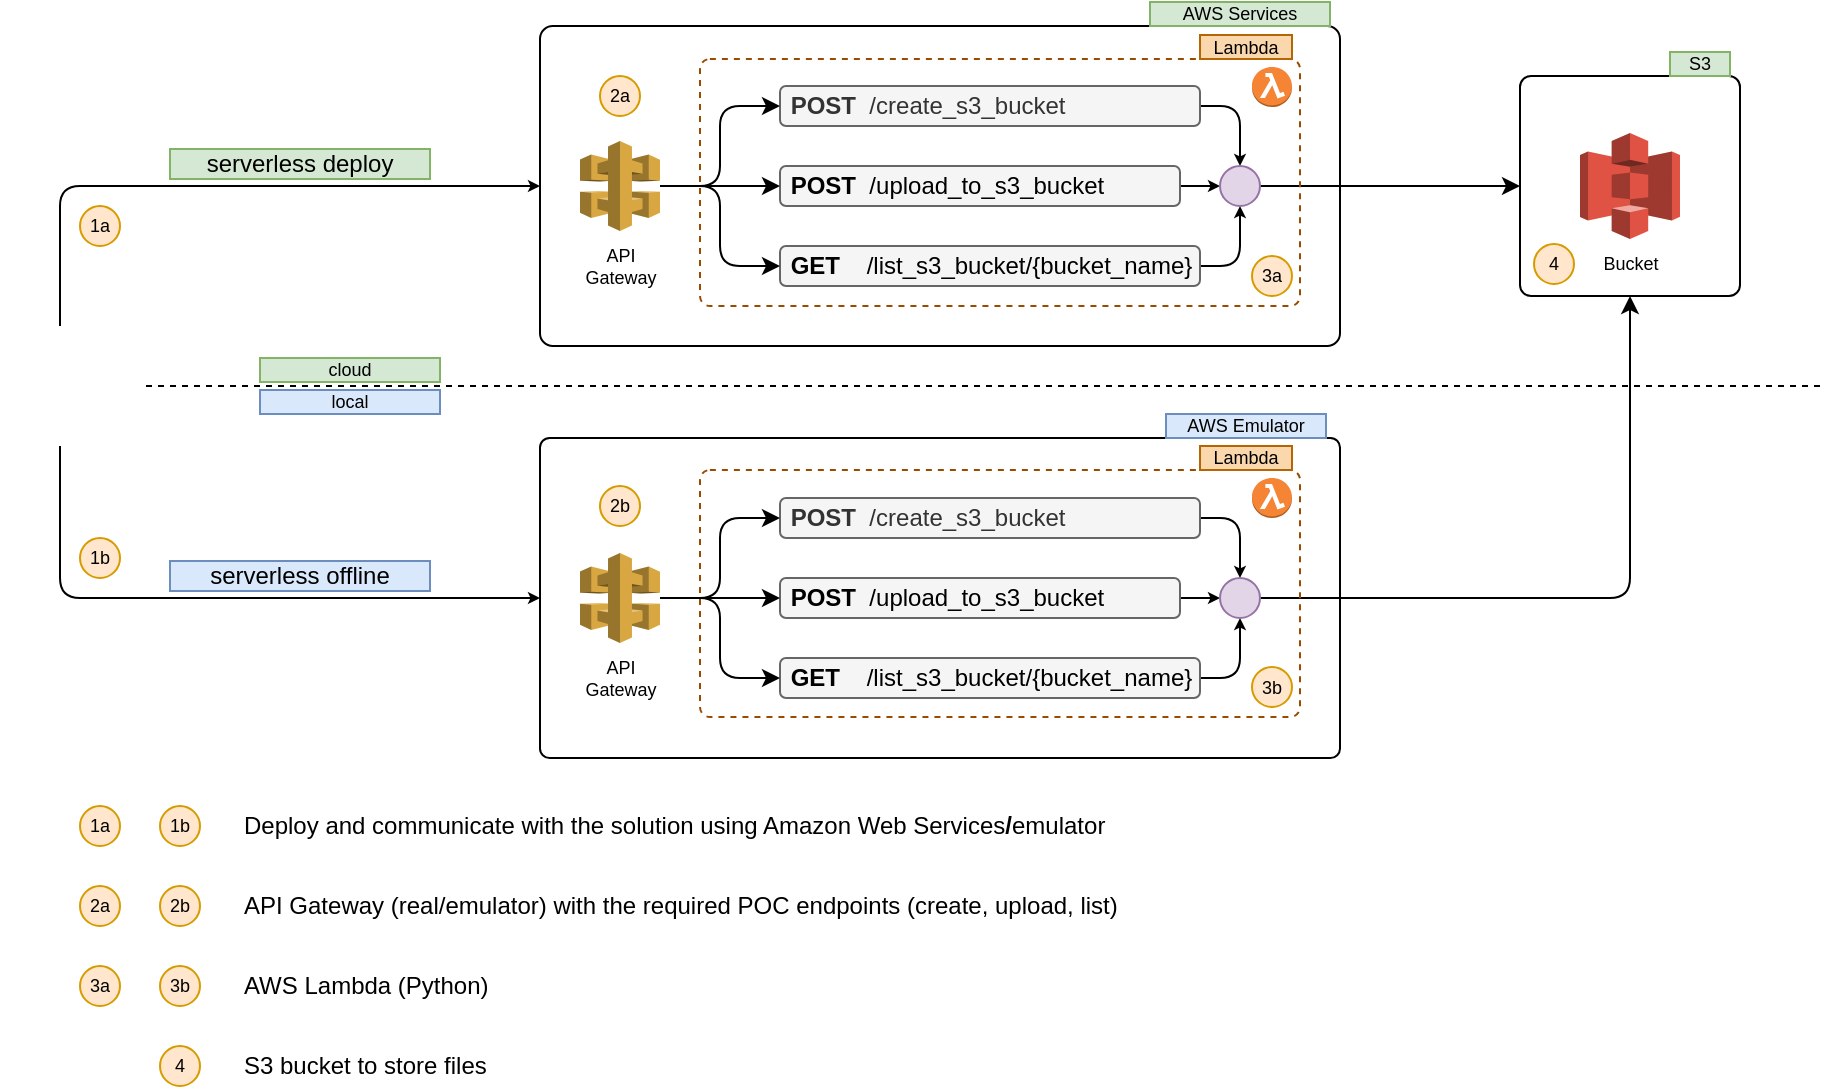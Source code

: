 <mxfile version="14.1.8" type="device" pages="2"><diagram id="LH4v1XE3HNMPOOhyUh-H" name="aws"><mxGraphModel dx="1822" dy="772" grid="1" gridSize="10" guides="1" tooltips="1" connect="1" arrows="1" fold="1" page="0" pageScale="1" pageWidth="1100" pageHeight="850" math="0" shadow="0"><root><mxCell id="0"/><mxCell id="1" parent="0"/><mxCell id="GnHhv7tW0JRGGKZFcvwu-31" value="" style="rounded=1;whiteSpace=wrap;html=1;align=left;arcSize=3;" parent="1" vertex="1"><mxGeometry x="200" y="426" width="400" height="160" as="geometry"/></mxCell><mxCell id="GnHhv7tW0JRGGKZFcvwu-7" value="" style="rounded=1;whiteSpace=wrap;html=1;align=left;arcSize=4;" parent="1" vertex="1"><mxGeometry x="200" y="220" width="400" height="160" as="geometry"/></mxCell><mxCell id="GnbPZISrHbZXjNDctYqH-12" style="edgeStyle=orthogonalEdgeStyle;rounded=1;orthogonalLoop=1;jettySize=auto;html=1;entryX=0.5;entryY=0;entryDx=0;entryDy=0;startSize=6;endSize=3;" parent="1" source="GnHhv7tW0JRGGKZFcvwu-2" target="GnbPZISrHbZXjNDctYqH-11" edge="1"><mxGeometry relative="1" as="geometry"/></mxCell><mxCell id="GnHhv7tW0JRGGKZFcvwu-2" value="&lt;b&gt;&amp;nbsp;POST&lt;/b&gt;&amp;nbsp; /create_s3_bucket" style="text;html=1;strokeColor=#666666;fillColor=#f5f5f5;align=left;verticalAlign=middle;whiteSpace=wrap;rounded=1;fontColor=#333333;" parent="1" vertex="1"><mxGeometry x="320" y="250" width="210" height="20" as="geometry"/></mxCell><mxCell id="GnbPZISrHbZXjNDctYqH-14" style="edgeStyle=orthogonalEdgeStyle;rounded=1;orthogonalLoop=1;jettySize=auto;html=1;entryX=0;entryY=0.5;entryDx=0;entryDy=0;startSize=6;endSize=3;" parent="1" source="GnHhv7tW0JRGGKZFcvwu-4" target="GnbPZISrHbZXjNDctYqH-11" edge="1"><mxGeometry relative="1" as="geometry"/></mxCell><mxCell id="GnHhv7tW0JRGGKZFcvwu-4" value="&lt;font color=&quot;#000000&quot;&gt;&amp;nbsp;&lt;b&gt;POST&lt;/b&gt;&amp;nbsp; /upload_to_s3_bucket&lt;/font&gt;" style="text;html=1;strokeColor=#666666;fillColor=#f5f5f5;align=left;verticalAlign=middle;whiteSpace=wrap;rounded=1;fontColor=#333333;" parent="1" vertex="1"><mxGeometry x="320" y="290" width="200" height="20" as="geometry"/></mxCell><mxCell id="GnbPZISrHbZXjNDctYqH-13" style="edgeStyle=orthogonalEdgeStyle;rounded=1;orthogonalLoop=1;jettySize=auto;html=1;entryX=0.5;entryY=1;entryDx=0;entryDy=0;startSize=6;endSize=3;" parent="1" source="GnHhv7tW0JRGGKZFcvwu-5" target="GnbPZISrHbZXjNDctYqH-11" edge="1"><mxGeometry relative="1" as="geometry"/></mxCell><mxCell id="GnHhv7tW0JRGGKZFcvwu-5" value="&lt;font color=&quot;#000000&quot;&gt;&amp;nbsp;&lt;b&gt;GET&lt;/b&gt;&amp;nbsp; &amp;nbsp; /list_s3_bucket/{bucket_name}&lt;/font&gt;" style="text;html=1;strokeColor=#666666;fillColor=#f5f5f5;align=left;verticalAlign=middle;whiteSpace=wrap;rounded=1;fontColor=#333333;" parent="1" vertex="1"><mxGeometry x="320" y="330" width="210" height="20" as="geometry"/></mxCell><mxCell id="GnHhv7tW0JRGGKZFcvwu-49" style="edgeStyle=orthogonalEdgeStyle;orthogonalLoop=1;jettySize=auto;html=1;entryX=0;entryY=0.5;entryDx=0;entryDy=0;endSize=3;fontSize=9;rounded=1;" parent="1" source="GnHhv7tW0JRGGKZFcvwu-6" target="GnHhv7tW0JRGGKZFcvwu-7" edge="1"><mxGeometry relative="1" as="geometry"><Array as="points"><mxPoint x="-40" y="300"/></Array></mxGeometry></mxCell><mxCell id="GnHhv7tW0JRGGKZFcvwu-50" style="edgeStyle=orthogonalEdgeStyle;orthogonalLoop=1;jettySize=auto;html=1;entryX=0;entryY=0.5;entryDx=0;entryDy=0;endSize=3;fontSize=9;exitX=0.5;exitY=1;exitDx=0;exitDy=0;rounded=1;" parent="1" source="GnHhv7tW0JRGGKZFcvwu-6" target="GnHhv7tW0JRGGKZFcvwu-31" edge="1"><mxGeometry relative="1" as="geometry"/></mxCell><mxCell id="GnHhv7tW0JRGGKZFcvwu-6" value="" style="shape=image;html=1;verticalAlign=top;verticalLabelPosition=bottom;labelBackgroundColor=#ffffff;imageAspect=0;aspect=fixed;image=https://cdn4.iconfinder.com/data/icons/basic-ui-2-line/32/person-people-man-profile-human-128.png;rounded=1;align=left;" parent="1" vertex="1"><mxGeometry x="-70" y="370" width="60" height="60" as="geometry"/></mxCell><mxCell id="GnHhv7tW0JRGGKZFcvwu-10" style="edgeStyle=orthogonalEdgeStyle;orthogonalLoop=1;jettySize=auto;html=1;entryX=0;entryY=0.5;entryDx=0;entryDy=0;rounded=1;" parent="1" source="GnHhv7tW0JRGGKZFcvwu-8" target="GnHhv7tW0JRGGKZFcvwu-2" edge="1"><mxGeometry relative="1" as="geometry"/></mxCell><mxCell id="GnHhv7tW0JRGGKZFcvwu-11" style="edgeStyle=orthogonalEdgeStyle;orthogonalLoop=1;jettySize=auto;html=1;entryX=0;entryY=0.5;entryDx=0;entryDy=0;curved=1;" parent="1" source="GnHhv7tW0JRGGKZFcvwu-8" target="GnHhv7tW0JRGGKZFcvwu-4" edge="1"><mxGeometry relative="1" as="geometry"/></mxCell><mxCell id="GnHhv7tW0JRGGKZFcvwu-12" style="edgeStyle=orthogonalEdgeStyle;orthogonalLoop=1;jettySize=auto;html=1;entryX=0;entryY=0.5;entryDx=0;entryDy=0;rounded=1;" parent="1" source="GnHhv7tW0JRGGKZFcvwu-8" target="GnHhv7tW0JRGGKZFcvwu-5" edge="1"><mxGeometry relative="1" as="geometry"/></mxCell><mxCell id="GnHhv7tW0JRGGKZFcvwu-8" value="API&lt;br style=&quot;font-size: 9px;&quot;&gt;Gateway" style="outlineConnect=0;dashed=0;verticalLabelPosition=bottom;verticalAlign=top;align=center;html=1;shape=mxgraph.aws3.api_gateway;fillColor=#D9A741;gradientColor=none;rounded=1;fontSize=9;" parent="1" vertex="1"><mxGeometry x="220" y="277.5" width="40" height="45" as="geometry"/></mxCell><mxCell id="GnHhv7tW0JRGGKZFcvwu-13" value="AWS Services" style="text;html=1;strokeColor=#82b366;fillColor=#d5e8d4;align=center;verticalAlign=middle;whiteSpace=wrap;rounded=0;fontSize=9;" parent="1" vertex="1"><mxGeometry x="505" y="208" width="90" height="12" as="geometry"/></mxCell><mxCell id="GnHhv7tW0JRGGKZFcvwu-14" value="" style="rounded=1;whiteSpace=wrap;html=1;fontSize=9;align=left;arcSize=5;" parent="1" vertex="1"><mxGeometry x="690" y="245" width="110" height="110" as="geometry"/></mxCell><mxCell id="GnHhv7tW0JRGGKZFcvwu-24" value="Bucket" style="outlineConnect=0;dashed=0;verticalLabelPosition=bottom;verticalAlign=top;align=center;html=1;shape=mxgraph.aws3.s3;fillColor=#E05243;gradientColor=none;rounded=1;fontSize=9;" parent="1" vertex="1"><mxGeometry x="720" y="273.5" width="50" height="53" as="geometry"/></mxCell><mxCell id="GnHhv7tW0JRGGKZFcvwu-25" value="S3" style="text;html=1;strokeColor=#82b366;fillColor=#d5e8d4;align=center;verticalAlign=middle;whiteSpace=wrap;rounded=0;fontSize=9;" parent="1" vertex="1"><mxGeometry x="765" y="233" width="30" height="12" as="geometry"/></mxCell><mxCell id="GnHhv7tW0JRGGKZFcvwu-27" value="" style="endArrow=none;dashed=1;html=1;fontSize=9;" parent="1" edge="1"><mxGeometry width="50" height="50" relative="1" as="geometry"><mxPoint x="840" y="400" as="sourcePoint"/><mxPoint y="400" as="targetPoint"/></mxGeometry></mxCell><mxCell id="GnHhv7tW0JRGGKZFcvwu-28" value="cloud" style="text;html=1;strokeColor=#82b366;fillColor=#d5e8d4;align=center;verticalAlign=middle;whiteSpace=wrap;rounded=0;fontSize=9;" parent="1" vertex="1"><mxGeometry x="60" y="386" width="90" height="12" as="geometry"/></mxCell><mxCell id="GnHhv7tW0JRGGKZFcvwu-29" value="local" style="text;html=1;strokeColor=#6c8ebf;fillColor=#dae8fc;align=center;verticalAlign=middle;whiteSpace=wrap;rounded=0;fontSize=9;" parent="1" vertex="1"><mxGeometry x="60" y="402" width="90" height="12" as="geometry"/></mxCell><mxCell id="GnHhv7tW0JRGGKZFcvwu-40" style="edgeStyle=orthogonalEdgeStyle;orthogonalLoop=1;jettySize=auto;html=1;entryX=0.5;entryY=1;entryDx=0;entryDy=0;fontSize=9;rounded=1;exitX=1;exitY=0.5;exitDx=0;exitDy=0;" parent="1" source="GnHhv7tW0JRGGKZFcvwu-44" target="GnHhv7tW0JRGGKZFcvwu-14" edge="1"><mxGeometry relative="1" as="geometry"/></mxCell><mxCell id="GnHhv7tW0JRGGKZFcvwu-46" style="edgeStyle=orthogonalEdgeStyle;orthogonalLoop=1;jettySize=auto;html=1;fontSize=9;endSize=3;rounded=1;" parent="1" source="GnHhv7tW0JRGGKZFcvwu-32" target="GnHhv7tW0JRGGKZFcvwu-44" edge="1"><mxGeometry relative="1" as="geometry"/></mxCell><mxCell id="GnHhv7tW0JRGGKZFcvwu-32" value="&lt;b&gt;&amp;nbsp;POST&lt;/b&gt;&amp;nbsp; /create_s3_bucket" style="text;html=1;strokeColor=#666666;fillColor=#f5f5f5;align=left;verticalAlign=middle;whiteSpace=wrap;rounded=1;fontColor=#333333;" parent="1" vertex="1"><mxGeometry x="320" y="456" width="210" height="20" as="geometry"/></mxCell><mxCell id="GnHhv7tW0JRGGKZFcvwu-45" style="edgeStyle=orthogonalEdgeStyle;curved=1;orthogonalLoop=1;jettySize=auto;html=1;entryX=0;entryY=0.5;entryDx=0;entryDy=0;fontSize=9;endSize=3;" parent="1" source="GnHhv7tW0JRGGKZFcvwu-33" target="GnHhv7tW0JRGGKZFcvwu-44" edge="1"><mxGeometry relative="1" as="geometry"/></mxCell><mxCell id="GnHhv7tW0JRGGKZFcvwu-33" value="&lt;span style=&quot;color: rgb(0 , 0 , 0)&quot;&gt;&amp;nbsp;&lt;/span&gt;&lt;b style=&quot;color: rgb(0 , 0 , 0)&quot;&gt;POST&lt;/b&gt;&lt;span style=&quot;color: rgb(0 , 0 , 0)&quot;&gt;&amp;nbsp; /upload_to_s3_bucket&lt;/span&gt;" style="text;html=1;strokeColor=#666666;fillColor=#f5f5f5;align=left;verticalAlign=middle;whiteSpace=wrap;rounded=1;fontColor=#333333;" parent="1" vertex="1"><mxGeometry x="320" y="496" width="200" height="20" as="geometry"/></mxCell><mxCell id="GnHhv7tW0JRGGKZFcvwu-47" style="edgeStyle=orthogonalEdgeStyle;orthogonalLoop=1;jettySize=auto;html=1;entryX=0.5;entryY=1;entryDx=0;entryDy=0;fontSize=9;endSize=3;rounded=1;" parent="1" source="GnHhv7tW0JRGGKZFcvwu-34" target="GnHhv7tW0JRGGKZFcvwu-44" edge="1"><mxGeometry relative="1" as="geometry"/></mxCell><mxCell id="GnHhv7tW0JRGGKZFcvwu-34" value="&lt;span style=&quot;color: rgb(0 , 0 , 0)&quot;&gt;&amp;nbsp;&lt;/span&gt;&lt;b style=&quot;color: rgb(0 , 0 , 0)&quot;&gt;GET&lt;/b&gt;&lt;span style=&quot;color: rgb(0 , 0 , 0)&quot;&gt;&amp;nbsp; &amp;nbsp; /list_s3_bucket/{bucket_name}&lt;/span&gt;" style="text;html=1;strokeColor=#666666;fillColor=#f5f5f5;align=left;verticalAlign=middle;whiteSpace=wrap;rounded=1;fontColor=#333333;" parent="1" vertex="1"><mxGeometry x="320" y="536" width="210" height="20" as="geometry"/></mxCell><mxCell id="GnHhv7tW0JRGGKZFcvwu-35" style="edgeStyle=orthogonalEdgeStyle;orthogonalLoop=1;jettySize=auto;html=1;entryX=0;entryY=0.5;entryDx=0;entryDy=0;rounded=1;" parent="1" source="GnHhv7tW0JRGGKZFcvwu-38" target="GnHhv7tW0JRGGKZFcvwu-32" edge="1"><mxGeometry relative="1" as="geometry"/></mxCell><mxCell id="GnHhv7tW0JRGGKZFcvwu-36" style="edgeStyle=orthogonalEdgeStyle;orthogonalLoop=1;jettySize=auto;html=1;entryX=0;entryY=0.5;entryDx=0;entryDy=0;curved=1;" parent="1" source="GnHhv7tW0JRGGKZFcvwu-38" target="GnHhv7tW0JRGGKZFcvwu-33" edge="1"><mxGeometry relative="1" as="geometry"/></mxCell><mxCell id="GnHhv7tW0JRGGKZFcvwu-37" style="edgeStyle=orthogonalEdgeStyle;orthogonalLoop=1;jettySize=auto;html=1;entryX=0;entryY=0.5;entryDx=0;entryDy=0;rounded=1;" parent="1" source="GnHhv7tW0JRGGKZFcvwu-38" target="GnHhv7tW0JRGGKZFcvwu-34" edge="1"><mxGeometry relative="1" as="geometry"/></mxCell><mxCell id="GnHhv7tW0JRGGKZFcvwu-38" value="API&lt;br style=&quot;font-size: 9px;&quot;&gt;Gateway" style="outlineConnect=0;dashed=0;verticalLabelPosition=bottom;verticalAlign=top;align=center;html=1;shape=mxgraph.aws3.api_gateway;fillColor=#D9A741;gradientColor=none;rounded=1;fontSize=9;" parent="1" vertex="1"><mxGeometry x="220" y="483.5" width="40" height="45" as="geometry"/></mxCell><mxCell id="GnHhv7tW0JRGGKZFcvwu-39" value="AWS Emulator" style="text;html=1;strokeColor=#6c8ebf;fillColor=#dae8fc;align=center;verticalAlign=middle;whiteSpace=wrap;rounded=0;fontSize=9;" parent="1" vertex="1"><mxGeometry x="513" y="414" width="80" height="12" as="geometry"/></mxCell><mxCell id="GnHhv7tW0JRGGKZFcvwu-44" value="" style="ellipse;whiteSpace=wrap;html=1;rounded=1;fontSize=9;align=center;fillColor=#e1d5e7;strokeColor=#9673a6;" parent="1" vertex="1"><mxGeometry x="540" y="496" width="20" height="20" as="geometry"/></mxCell><mxCell id="GnHhv7tW0JRGGKZFcvwu-51" value="serverless deploy" style="text;html=1;strokeColor=#82b366;fillColor=#d5e8d4;align=center;verticalAlign=middle;whiteSpace=wrap;rounded=0;fontSize=12;" parent="1" vertex="1"><mxGeometry x="15" y="281.5" width="130" height="15" as="geometry"/></mxCell><mxCell id="GnHhv7tW0JRGGKZFcvwu-52" value="serverless offline" style="text;html=1;strokeColor=#6c8ebf;fillColor=#dae8fc;align=center;verticalAlign=middle;whiteSpace=wrap;rounded=0;fontSize=12;" parent="1" vertex="1"><mxGeometry x="15" y="487.5" width="130" height="15" as="geometry"/></mxCell><mxCell id="GnbPZISrHbZXjNDctYqH-1" value="1a" style="ellipse;whiteSpace=wrap;html=1;rounded=1;fontSize=9;align=center;fillColor=#ffe6cc;strokeColor=#d79b00;" parent="1" vertex="1"><mxGeometry x="-30" y="310" width="20" height="20" as="geometry"/></mxCell><mxCell id="GnbPZISrHbZXjNDctYqH-2" value="1b" style="ellipse;whiteSpace=wrap;html=1;rounded=1;fontSize=9;align=center;fillColor=#ffe6cc;strokeColor=#d79b00;" parent="1" vertex="1"><mxGeometry x="-30" y="476" width="20" height="20" as="geometry"/></mxCell><mxCell id="GnbPZISrHbZXjNDctYqH-3" value="2b" style="ellipse;whiteSpace=wrap;html=1;rounded=1;fontSize=9;align=center;fillColor=#ffe6cc;strokeColor=#d79b00;" parent="1" vertex="1"><mxGeometry x="230" y="450" width="20" height="20" as="geometry"/></mxCell><mxCell id="GnbPZISrHbZXjNDctYqH-4" value="2a" style="ellipse;whiteSpace=wrap;html=1;rounded=1;fontSize=9;align=center;fillColor=#ffe6cc;strokeColor=#d79b00;" parent="1" vertex="1"><mxGeometry x="230" y="245" width="20" height="20" as="geometry"/></mxCell><mxCell id="GnbPZISrHbZXjNDctYqH-15" style="edgeStyle=orthogonalEdgeStyle;rounded=1;orthogonalLoop=1;jettySize=auto;html=1;entryX=0;entryY=0.5;entryDx=0;entryDy=0;" parent="1" source="GnbPZISrHbZXjNDctYqH-11" target="GnHhv7tW0JRGGKZFcvwu-14" edge="1"><mxGeometry relative="1" as="geometry"/></mxCell><mxCell id="GnbPZISrHbZXjNDctYqH-11" value="" style="ellipse;whiteSpace=wrap;html=1;rounded=1;fontSize=9;align=center;fillColor=#e1d5e7;strokeColor=#9673a6;" parent="1" vertex="1"><mxGeometry x="540" y="290" width="20" height="20" as="geometry"/></mxCell><mxCell id="GnbPZISrHbZXjNDctYqH-18" value="4" style="ellipse;whiteSpace=wrap;html=1;rounded=1;fontSize=9;align=center;fillColor=#ffe6cc;strokeColor=#d79b00;" parent="1" vertex="1"><mxGeometry x="697" y="329" width="20" height="20" as="geometry"/></mxCell><mxCell id="GnbPZISrHbZXjNDctYqH-19" value="1a" style="ellipse;whiteSpace=wrap;html=1;rounded=1;fontSize=9;align=center;fillColor=#ffe6cc;strokeColor=#d79b00;" parent="1" vertex="1"><mxGeometry x="-30" y="610" width="20" height="20" as="geometry"/></mxCell><mxCell id="GnbPZISrHbZXjNDctYqH-20" value="1b" style="ellipse;whiteSpace=wrap;html=1;rounded=1;fontSize=9;align=center;fillColor=#ffe6cc;strokeColor=#d79b00;" parent="1" vertex="1"><mxGeometry x="10" y="610" width="20" height="20" as="geometry"/></mxCell><mxCell id="GnbPZISrHbZXjNDctYqH-24" value="Deploy and communicate with the solution using Amazon Web Services&lt;b&gt;/&lt;/b&gt;emulator" style="text;html=1;strokeColor=none;fillColor=none;align=left;verticalAlign=middle;whiteSpace=wrap;rounded=0;" parent="1" vertex="1"><mxGeometry x="50" y="610" width="470" height="20" as="geometry"/></mxCell><mxCell id="GnbPZISrHbZXjNDctYqH-25" value="2a" style="ellipse;whiteSpace=wrap;html=1;rounded=1;fontSize=9;align=center;fillColor=#ffe6cc;strokeColor=#d79b00;" parent="1" vertex="1"><mxGeometry x="-30" y="650" width="20" height="20" as="geometry"/></mxCell><mxCell id="GnbPZISrHbZXjNDctYqH-26" value="2b" style="ellipse;whiteSpace=wrap;html=1;rounded=1;fontSize=9;align=center;fillColor=#ffe6cc;strokeColor=#d79b00;" parent="1" vertex="1"><mxGeometry x="10" y="650" width="20" height="20" as="geometry"/></mxCell><mxCell id="GnbPZISrHbZXjNDctYqH-27" value="API Gateway (real/emulator) with the required POC endpoints (create, upload, list)" style="text;html=1;strokeColor=none;fillColor=none;align=left;verticalAlign=middle;whiteSpace=wrap;rounded=0;" parent="1" vertex="1"><mxGeometry x="50" y="650" width="470" height="20" as="geometry"/></mxCell><mxCell id="GnbPZISrHbZXjNDctYqH-28" value="4" style="ellipse;whiteSpace=wrap;html=1;rounded=1;fontSize=9;align=center;fillColor=#ffe6cc;strokeColor=#d79b00;" parent="1" vertex="1"><mxGeometry x="10" y="730" width="20" height="20" as="geometry"/></mxCell><mxCell id="GnbPZISrHbZXjNDctYqH-29" value="S3 bucket to store files" style="text;html=1;strokeColor=none;fillColor=none;align=left;verticalAlign=middle;whiteSpace=wrap;rounded=0;" parent="1" vertex="1"><mxGeometry x="50" y="730" width="470" height="20" as="geometry"/></mxCell><mxCell id="FQ6YMjJ5DqMJbCToEfvn-1" value="" style="rounded=1;whiteSpace=wrap;html=1;fillColor=none;dashed=1;arcSize=4;strokeColor=#994C00;" parent="1" vertex="1"><mxGeometry x="280" y="236.5" width="300" height="123.5" as="geometry"/></mxCell><mxCell id="FQ6YMjJ5DqMJbCToEfvn-2" value="" style="outlineConnect=0;dashed=0;verticalLabelPosition=bottom;verticalAlign=top;align=center;html=1;shape=mxgraph.aws3.lambda_function;fillColor=#F58534;gradientColor=none;" parent="1" vertex="1"><mxGeometry x="556" y="240.5" width="20" height="20" as="geometry"/></mxCell><mxCell id="FQ6YMjJ5DqMJbCToEfvn-4" value="Lambda" style="text;html=1;strokeColor=#b46504;fillColor=#fad7ac;align=center;verticalAlign=middle;whiteSpace=wrap;rounded=0;fontSize=9;" parent="1" vertex="1"><mxGeometry x="530" y="224.5" width="46" height="12" as="geometry"/></mxCell><mxCell id="FQ6YMjJ5DqMJbCToEfvn-5" value="" style="rounded=1;whiteSpace=wrap;html=1;fillColor=none;dashed=1;arcSize=4;strokeColor=#994C00;" parent="1" vertex="1"><mxGeometry x="280" y="442" width="300" height="123.5" as="geometry"/></mxCell><mxCell id="FQ6YMjJ5DqMJbCToEfvn-6" value="" style="outlineConnect=0;dashed=0;verticalLabelPosition=bottom;verticalAlign=top;align=center;html=1;shape=mxgraph.aws3.lambda_function;fillColor=#F58534;gradientColor=none;" parent="1" vertex="1"><mxGeometry x="556" y="446" width="20" height="20" as="geometry"/></mxCell><mxCell id="FQ6YMjJ5DqMJbCToEfvn-7" value="Lambda" style="text;html=1;strokeColor=#b46504;fillColor=#fad7ac;align=center;verticalAlign=middle;whiteSpace=wrap;rounded=0;fontSize=9;" parent="1" vertex="1"><mxGeometry x="530" y="430" width="46" height="12" as="geometry"/></mxCell><mxCell id="5LlGS93BaLxrmCaophKC-1" value="3a" style="ellipse;whiteSpace=wrap;html=1;rounded=1;fontSize=9;align=center;fillColor=#ffe6cc;strokeColor=#d79b00;" vertex="1" parent="1"><mxGeometry x="556" y="335" width="20" height="20" as="geometry"/></mxCell><mxCell id="5LlGS93BaLxrmCaophKC-2" value="3b" style="ellipse;whiteSpace=wrap;html=1;rounded=1;fontSize=9;align=center;fillColor=#ffe6cc;strokeColor=#d79b00;" vertex="1" parent="1"><mxGeometry x="556" y="540.5" width="20" height="20" as="geometry"/></mxCell><mxCell id="5LlGS93BaLxrmCaophKC-3" value="3b" style="ellipse;whiteSpace=wrap;html=1;rounded=1;fontSize=9;align=center;fillColor=#ffe6cc;strokeColor=#d79b00;" vertex="1" parent="1"><mxGeometry x="10" y="690" width="20" height="20" as="geometry"/></mxCell><mxCell id="5LlGS93BaLxrmCaophKC-4" value="AWS Lambda (Python)" style="text;html=1;strokeColor=none;fillColor=none;align=left;verticalAlign=middle;whiteSpace=wrap;rounded=0;" vertex="1" parent="1"><mxGeometry x="50" y="690" width="470" height="20" as="geometry"/></mxCell><mxCell id="5LlGS93BaLxrmCaophKC-5" value="3a" style="ellipse;whiteSpace=wrap;html=1;rounded=1;fontSize=9;align=center;fillColor=#ffe6cc;strokeColor=#d79b00;" vertex="1" parent="1"><mxGeometry x="-30" y="690" width="20" height="20" as="geometry"/></mxCell></root></mxGraphModel></diagram><diagram id="-j6zIjMKi9nbLXGr4dhs" name="uml"><mxGraphModel dx="1422" dy="772" grid="1" gridSize="10" guides="1" tooltips="1" connect="1" arrows="1" fold="1" page="1" pageScale="1" pageWidth="1100" pageHeight="850" math="0" shadow="0"><root><mxCell id="tynG6kb8RV3ZO_2kbjjU-0"/><mxCell id="tynG6kb8RV3ZO_2kbjjU-1" parent="tynG6kb8RV3ZO_2kbjjU-0"/></root></mxGraphModel></diagram></mxfile>
